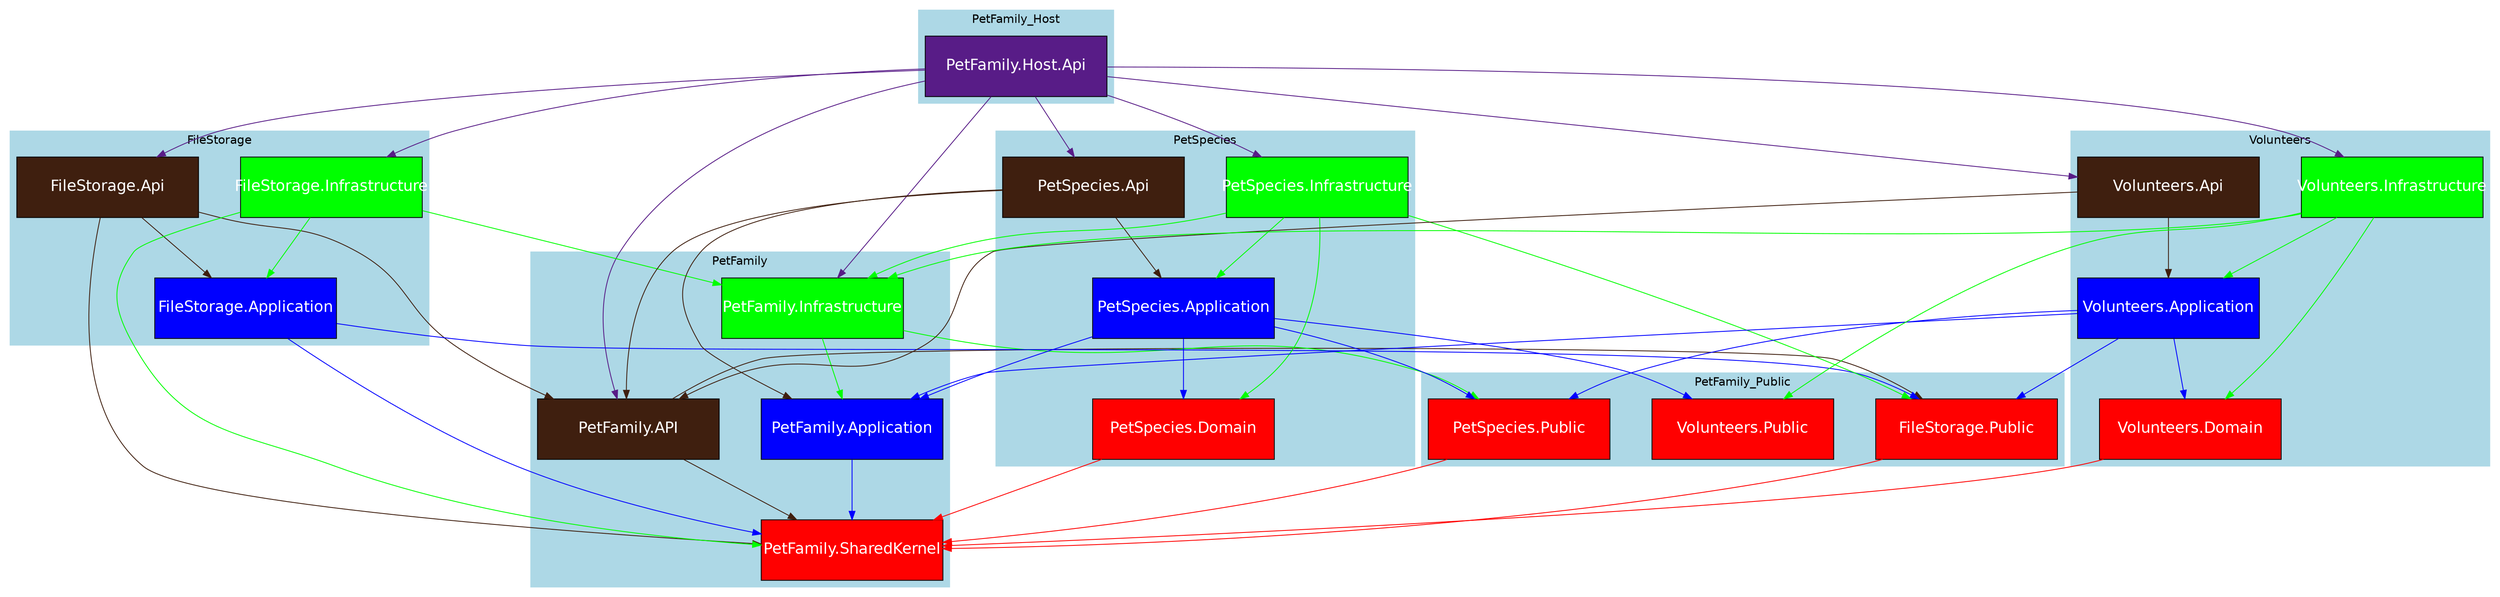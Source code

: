 digraph solution_dependencies {
rankdir=TD;
    graph[
   fontname="Helvetica",
  fontsize=14, 
 
  overlap=false,
  nodesep=0.7, 
  ranksep=1.0];
  node [
      shape=box, 
      style=filled, 
      fillcolor=lightblue,
      fontname="Helvetica",
      fontsize=18,
      width=3.0,
      height=1.0,
      fixedsize=true];
    subgraph cluster_PetFamily_Host {
        label = "PetFamily_Host";
        style=filled;
        fillcolor=lightblue;
        fontname="Helvetica";
        color = lightblue;
        {
        "PetFamily.Host.Api" [style=filled, fillcolor="#581C87", fontcolor="white", shape=box];
         }
    }
    subgraph cluster_PetFamily {
        label = "PetFamily";
        style=filled;
        fillcolor=lightblue;
        fontname="Helvetica";
        color = lightblue;
        {
        "PetFamily.API" [style=filled, fillcolor="#3F1F0F", fontcolor="white", shape=box];
        "PetFamily.Application" [style=filled, fillcolor="blue", fontcolor="white", shape=box];
        "PetFamily.Infrastructure" [style=filled, fillcolor="green", fontcolor="white", shape=box];
        "PetFamily.SharedKernel" [style=filled, fillcolor="red", fontcolor="white", shape=box];
         }
    }
    subgraph cluster_FileStorage {
        label = "FileStorage";
        style=filled;
        fillcolor=lightblue;
        fontname="Helvetica";
        color = lightblue;
        {
        "FileStorage.Api" [style=filled, fillcolor="#3F1F0F", fontcolor="white", shape=box];
        "FileStorage.Application" [style=filled, fillcolor="blue", fontcolor="white", shape=box];
        "FileStorage.Infrastructure" [style=filled, fillcolor="green", fontcolor="white", shape=box];
         }
    }
    subgraph cluster_PetFamily_Public {
        label = "PetFamily_Public";
        style=filled;
        fillcolor=lightblue;
        fontname="Helvetica";
        color = lightblue;
        {
             rank=same;
        "FileStorage.Public" [style=filled, fillcolor="red", fontcolor="white", shape=box];
        "PetSpecies.Public" [style=filled, fillcolor="red", fontcolor="white", shape=box];
        "Volunteers.Public" [style=filled, fillcolor="red", fontcolor="white", shape=box];
         }
    }
    subgraph cluster_PetSpecies {
        label = "PetSpecies";
        style=filled;
        fillcolor=lightblue;
        fontname="Helvetica";
        color = lightblue;
        {
        "PetSpecies.Api" [style=filled, fillcolor="#3F1F0F", fontcolor="white", shape=box];
        "PetSpecies.Application" [style=filled, fillcolor="blue", fontcolor="white", shape=box];
        "PetSpecies.Domain" [style=filled, fillcolor="red", fontcolor="white", shape=box];
        "PetSpecies.Infrastructure" [style=filled, fillcolor="green", fontcolor="white", shape=box];
         }
    }
    subgraph cluster_Volunteers {
        label = "Volunteers";
        style=filled;
        fillcolor=lightblue;
        fontname="Helvetica";
        color = lightblue;
        {
        "Volunteers.Api" [style=filled, fillcolor="#3F1F0F", fontcolor="white", shape=box];
        "Volunteers.Application" [style=filled, fillcolor="blue", fontcolor="white", shape=box];
        "Volunteers.Domain" [style=filled, fillcolor="red", fontcolor="white", shape=box];
        "Volunteers.Infrastructure" [style=filled, fillcolor="green", fontcolor="white", shape=box];
         }
    }
    "PetFamily.Host.Api" -> "FileStorage.Api" [color="#581C87"];
    "PetFamily.Host.Api" -> "FileStorage.Infrastructure" [color="#581C87"];
    "PetFamily.Host.Api" -> "PetSpecies.Api" [color="#581C87"];
    "PetFamily.Host.Api" -> "PetSpecies.Infrastructure" [color="#581C87"];
    "PetFamily.Host.Api" -> "Volunteers.Api" [color="#581C87"];
    "PetFamily.Host.Api" -> "Volunteers.Infrastructure" [color="#581C87"];
    "PetFamily.Host.Api" -> "PetFamily.API" [color="#581C87"];
    "PetFamily.Host.Api" -> "PetFamily.Infrastructure" [color="#581C87"];
    "PetFamily.API" -> "FileStorage.Public" [color="#3F1F0F"];
    "PetFamily.API" -> "PetFamily.SharedKernel" [color="#3F1F0F"];
    "PetFamily.Application" -> "PetFamily.SharedKernel" [color="blue"];
    "PetFamily.Infrastructure" -> "PetSpecies.Public" [color="green"];
    "PetFamily.Infrastructure" -> "PetFamily.Application" [color="green"];
    "FileStorage.Api" -> "PetFamily.API" [color="#3F1F0F"];
    "FileStorage.Api" -> "PetFamily.SharedKernel" [color="#3F1F0F"];
    "FileStorage.Api" -> "FileStorage.Application" [color="#3F1F0F"];
    "FileStorage.Application" -> "PetFamily.SharedKernel" [color="blue"];
    "FileStorage.Application" -> "FileStorage.Public" [color="blue"];
    "FileStorage.Infrastructure" -> "PetFamily.Infrastructure" [color="green"];
    "FileStorage.Infrastructure" -> "PetFamily.SharedKernel" [color="green"];
    "FileStorage.Infrastructure" -> "FileStorage.Application" [color="green"];
    "FileStorage.Public" -> "PetFamily.SharedKernel" [color="red"];
    "PetSpecies.Public" -> "PetFamily.SharedKernel" [color="red"];
    "PetSpecies.Api" -> "PetFamily.API" [color="#3F1F0F"];
    "PetSpecies.Api" -> "PetFamily.Application" [color="#3F1F0F"];
    "PetSpecies.Api" -> "PetSpecies.Application" [color="#3F1F0F"];
    "PetSpecies.Application" -> "PetFamily.Application" [color="blue"];
    "PetSpecies.Application" -> "Volunteers.Public" [color="blue"];
    "PetSpecies.Application" -> "PetSpecies.Domain" [color="blue"];
    "PetSpecies.Application" -> "PetSpecies.Public" [color="blue"];
    "PetSpecies.Domain" -> "PetFamily.SharedKernel" [color="red"];
    "PetSpecies.Infrastructure" -> "PetFamily.Infrastructure" [color="green"];
    "PetSpecies.Infrastructure" -> "FileStorage.Public" [color="green"];
    "PetSpecies.Infrastructure" -> "PetSpecies.Application" [color="green"];
    "PetSpecies.Infrastructure" -> "PetSpecies.Domain" [color="green"];
    "Volunteers.Api" -> "PetFamily.API" [color="#3F1F0F"];
    "Volunteers.Api" -> "Volunteers.Application" [color="#3F1F0F"];
    "Volunteers.Application" -> "PetFamily.Application" [color="blue"];
    "Volunteers.Application" -> "FileStorage.Public" [color="blue"];
    "Volunteers.Application" -> "PetSpecies.Public" [color="blue"];
    "Volunteers.Application" -> "Volunteers.Domain" [color="blue"];
    "Volunteers.Domain" -> "PetFamily.SharedKernel" [color="red"];
    "Volunteers.Infrastructure" -> "PetFamily.Infrastructure" [color="green"];
    "Volunteers.Infrastructure" -> "Volunteers.Application" [color="green"];
    "Volunteers.Infrastructure" -> "Volunteers.Domain" [color="green"];
    "Volunteers.Infrastructure" -> "Volunteers.Public" [color="green"];
}

